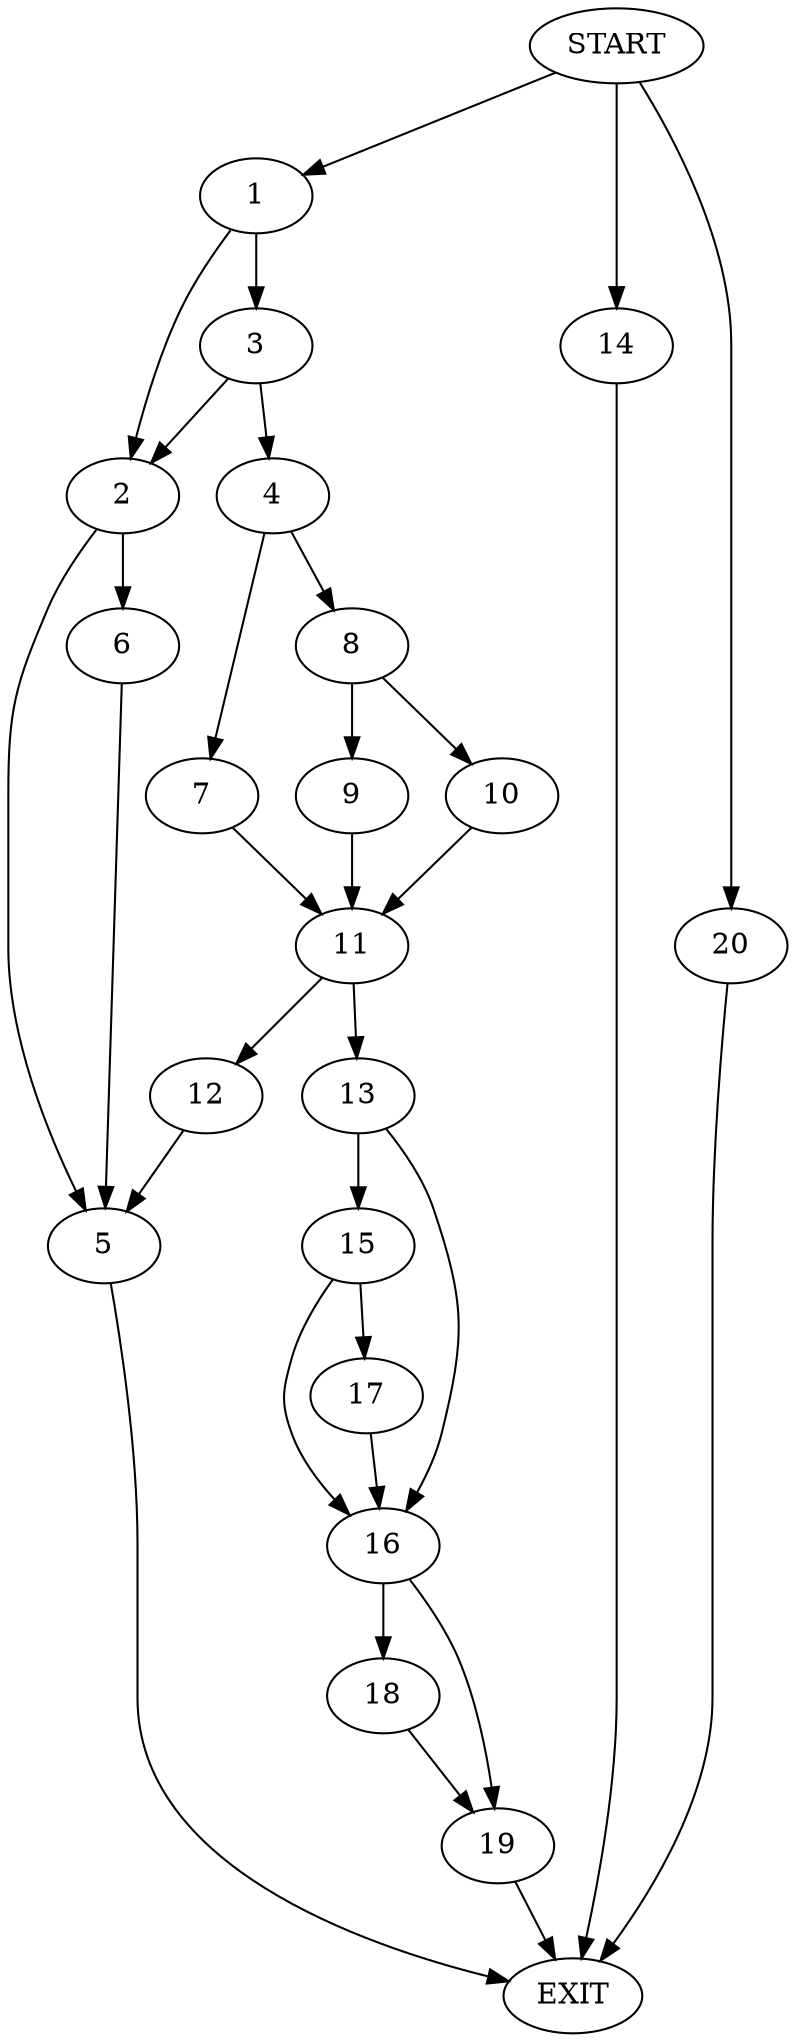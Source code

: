 digraph {
0 [label="START"]
21 [label="EXIT"]
0 -> 1
1 -> 2
1 -> 3
3 -> 2
3 -> 4
2 -> 5
2 -> 6
4 -> 7
4 -> 8
8 -> 9
8 -> 10
7 -> 11
10 -> 11
9 -> 11
11 -> 12
11 -> 13
0 -> 14
14 -> 21
13 -> 15
13 -> 16
12 -> 5
15 -> 17
15 -> 16
16 -> 18
16 -> 19
0 -> 20
20 -> 21
17 -> 16
18 -> 19
19 -> 21
5 -> 21
6 -> 5
}
